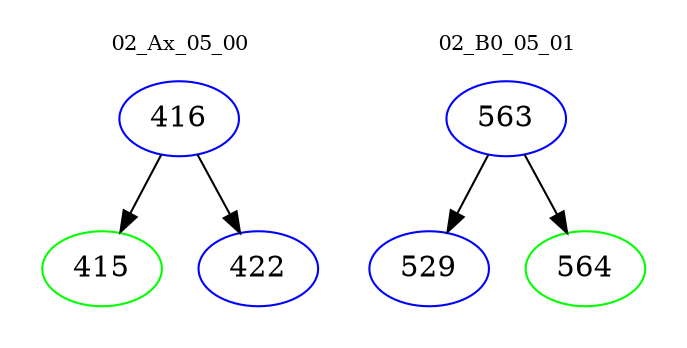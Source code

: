 digraph{
subgraph cluster_0 {
color = white
label = "02_Ax_05_00";
fontsize=10;
T0_416 [label="416", color="blue"]
T0_416 -> T0_415 [color="black"]
T0_415 [label="415", color="green"]
T0_416 -> T0_422 [color="black"]
T0_422 [label="422", color="blue"]
}
subgraph cluster_1 {
color = white
label = "02_B0_05_01";
fontsize=10;
T1_563 [label="563", color="blue"]
T1_563 -> T1_529 [color="black"]
T1_529 [label="529", color="blue"]
T1_563 -> T1_564 [color="black"]
T1_564 [label="564", color="green"]
}
}
